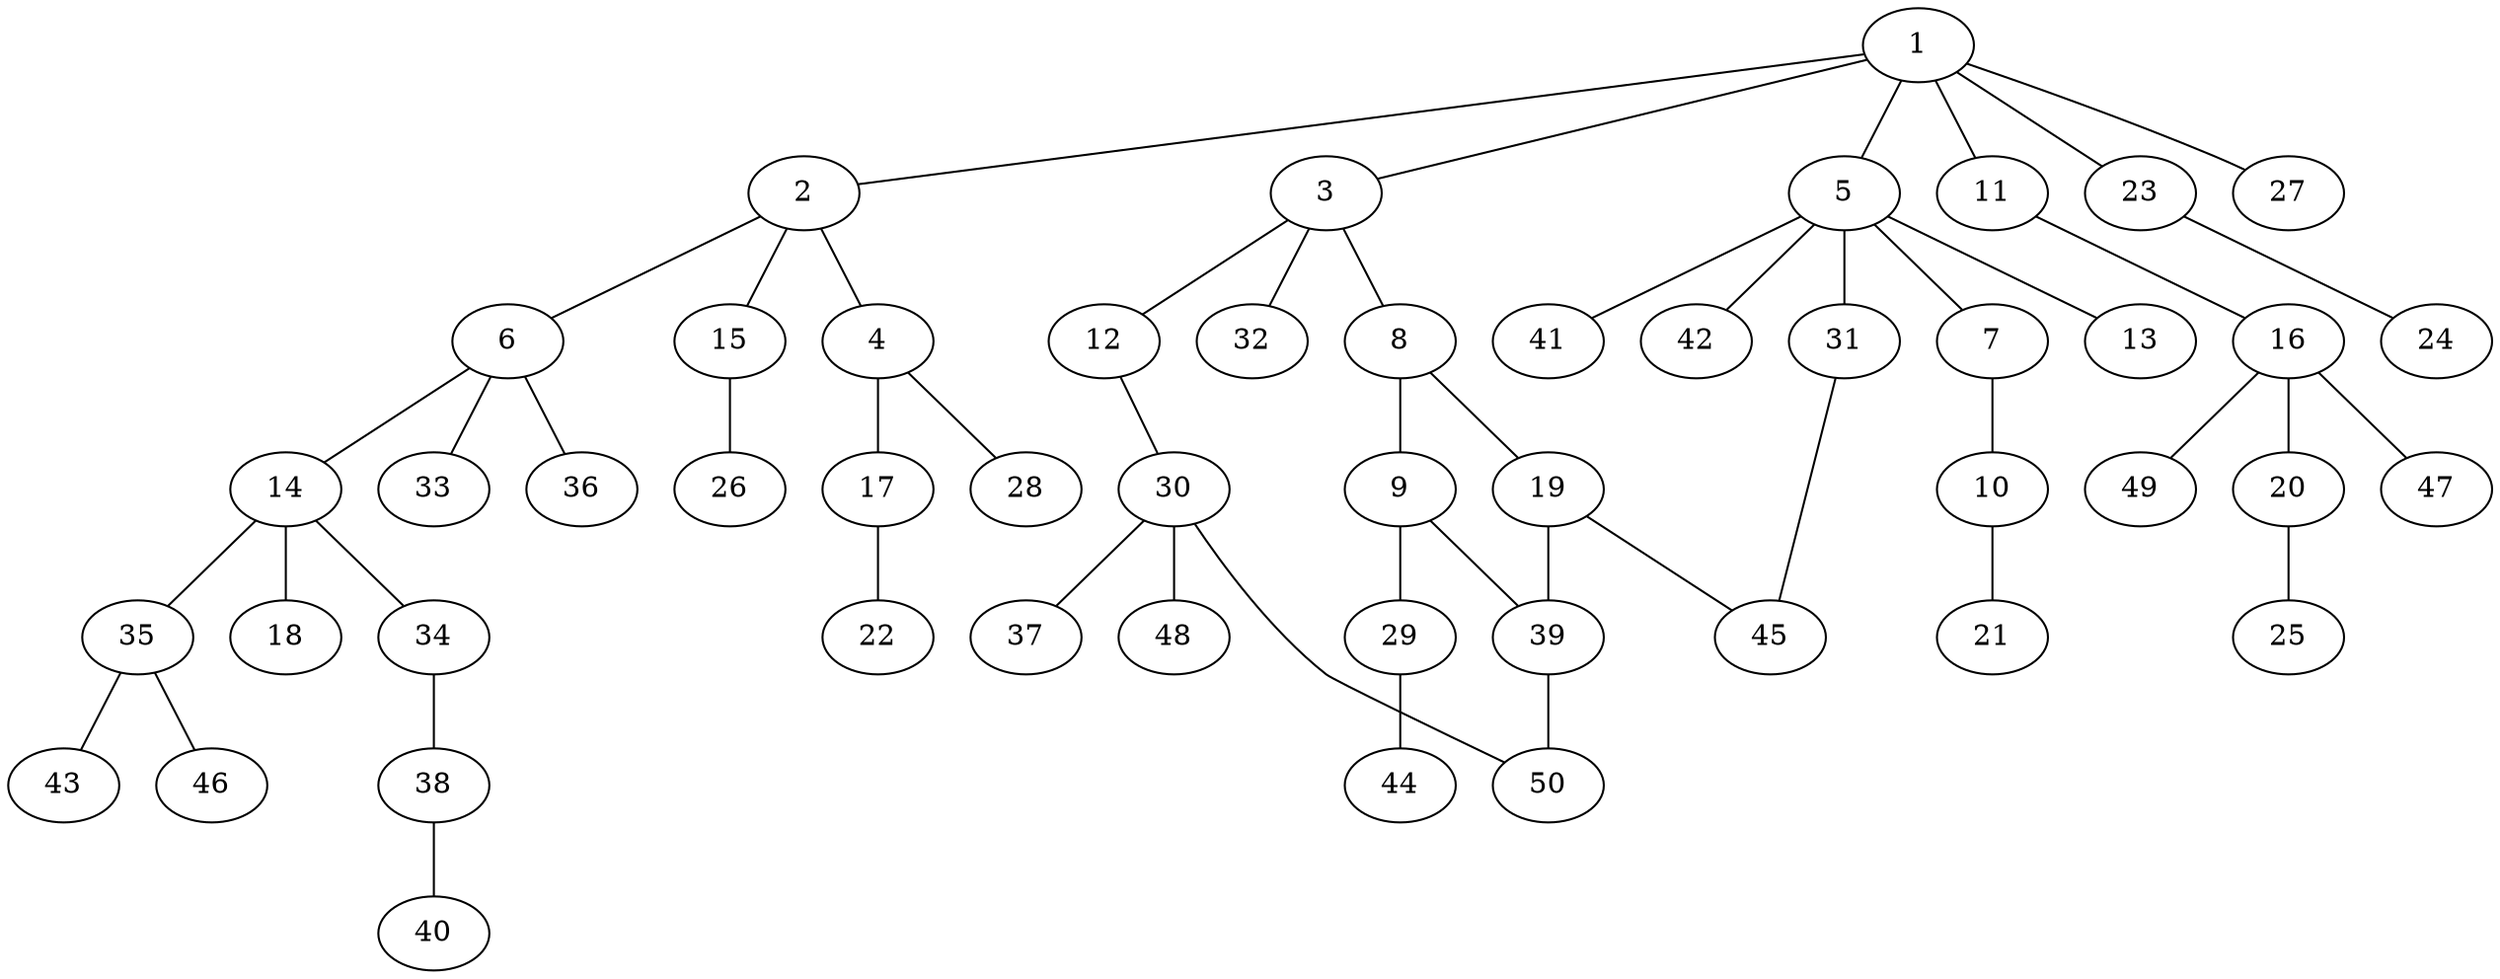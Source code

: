 graph graphname {1--2
1--3
1--5
1--11
1--23
1--27
2--4
2--6
2--15
3--8
3--12
3--32
4--17
4--28
5--7
5--13
5--31
5--41
5--42
6--14
6--33
6--36
7--10
8--9
8--19
9--29
9--39
10--21
11--16
12--30
14--18
14--34
14--35
15--26
16--20
16--47
16--49
17--22
19--39
19--45
20--25
23--24
29--44
30--37
30--48
30--50
31--45
34--38
35--43
35--46
38--40
39--50
}